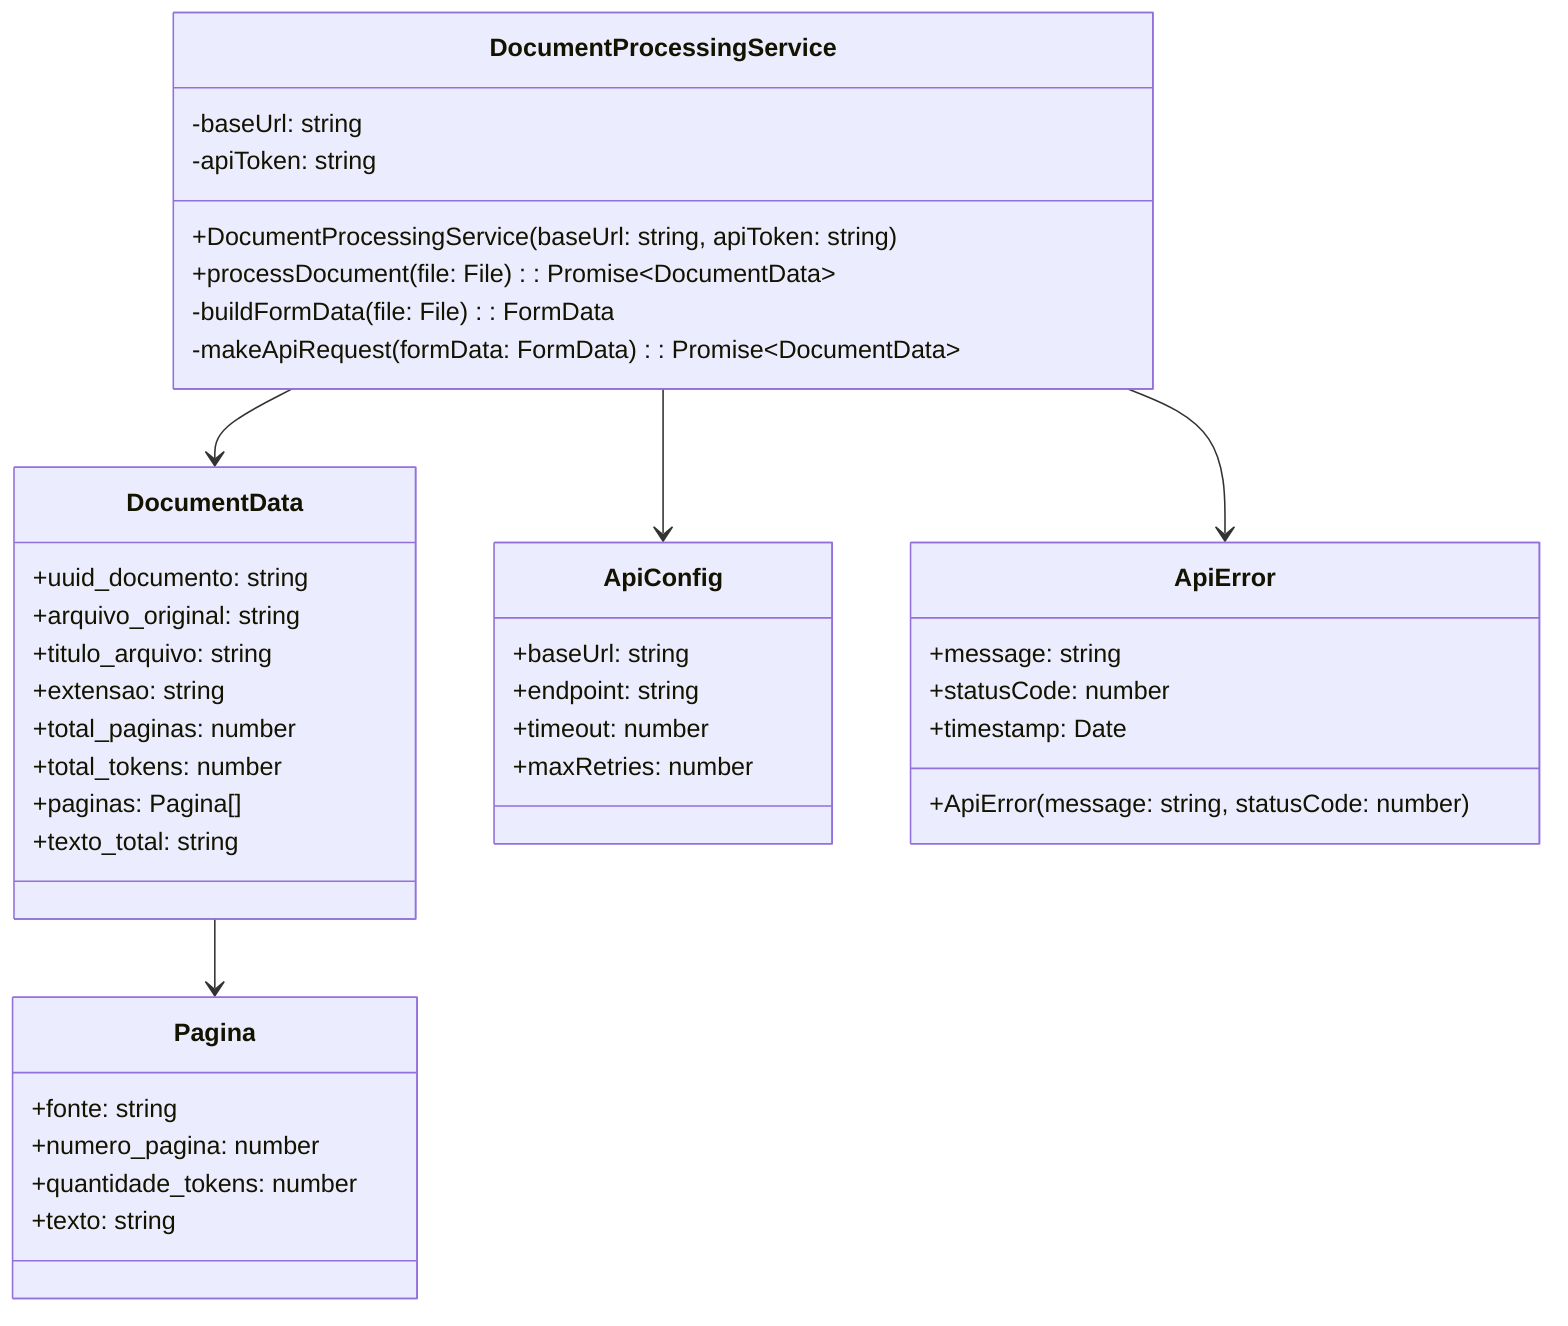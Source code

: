 classDiagram
    class DocumentProcessingService {
        -baseUrl: string
        -apiToken: string
        +DocumentProcessingService(baseUrl: string, apiToken: string)
        +processDocument(file: File): Promise~DocumentData~
        -buildFormData(file: File): FormData
        -makeApiRequest(formData: FormData): Promise~DocumentData~
    }

    class DocumentData {
        +uuid_documento: string
        +arquivo_original: string
        +titulo_arquivo: string
        +extensao: string
        +total_paginas: number
        +total_tokens: number
        +paginas: Pagina[]
        +texto_total: string
    }

    class Pagina {
        +fonte: string
        +numero_pagina: number
        +quantidade_tokens: number
        +texto: string
    }

    class ApiConfig {
        +baseUrl: string
        +endpoint: string
        +timeout: number
        +maxRetries: number
    }

    class ApiError {
        +message: string
        +statusCode: number
        +timestamp: Date
        +ApiError(message: string, statusCode: number)
    }

    DocumentProcessingService --> DocumentData
    DocumentProcessingService --> ApiConfig
    DocumentProcessingService --> ApiError
    DocumentData --> Pagina